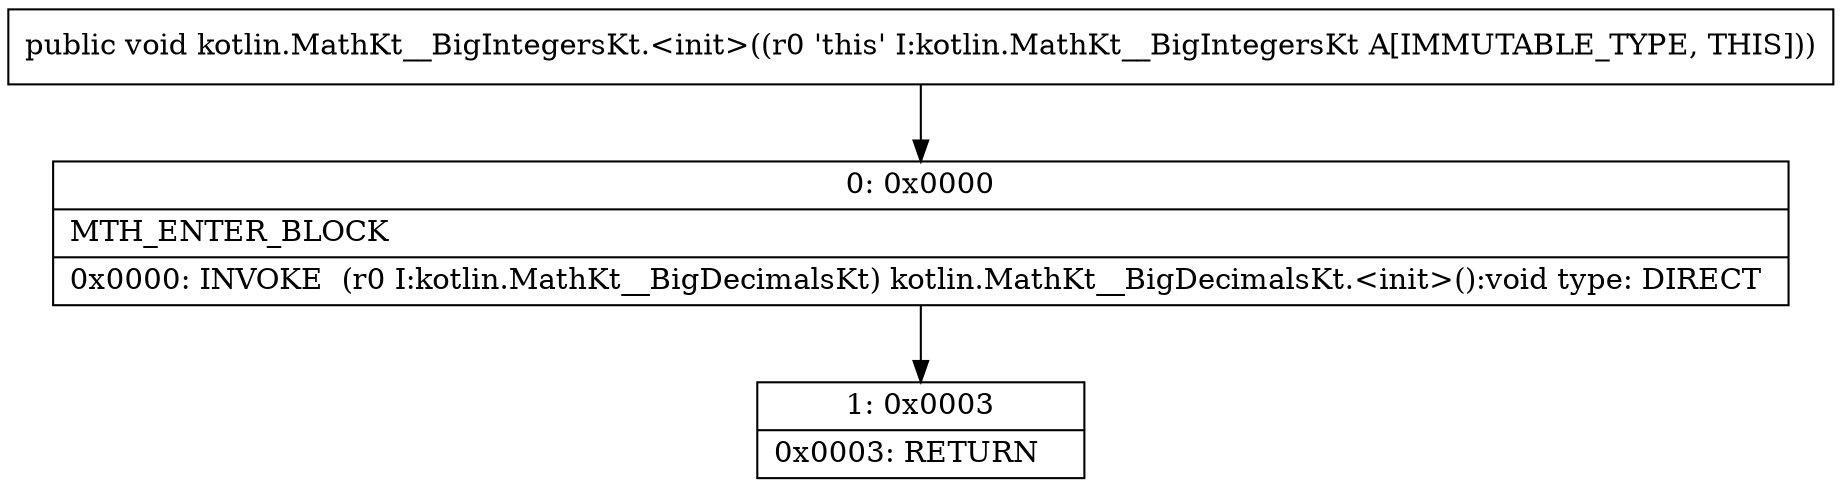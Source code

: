 digraph "CFG forkotlin.MathKt__BigIntegersKt.\<init\>()V" {
Node_0 [shape=record,label="{0\:\ 0x0000|MTH_ENTER_BLOCK\l|0x0000: INVOKE  (r0 I:kotlin.MathKt__BigDecimalsKt) kotlin.MathKt__BigDecimalsKt.\<init\>():void type: DIRECT \l}"];
Node_1 [shape=record,label="{1\:\ 0x0003|0x0003: RETURN   \l}"];
MethodNode[shape=record,label="{public void kotlin.MathKt__BigIntegersKt.\<init\>((r0 'this' I:kotlin.MathKt__BigIntegersKt A[IMMUTABLE_TYPE, THIS])) }"];
MethodNode -> Node_0;
Node_0 -> Node_1;
}

